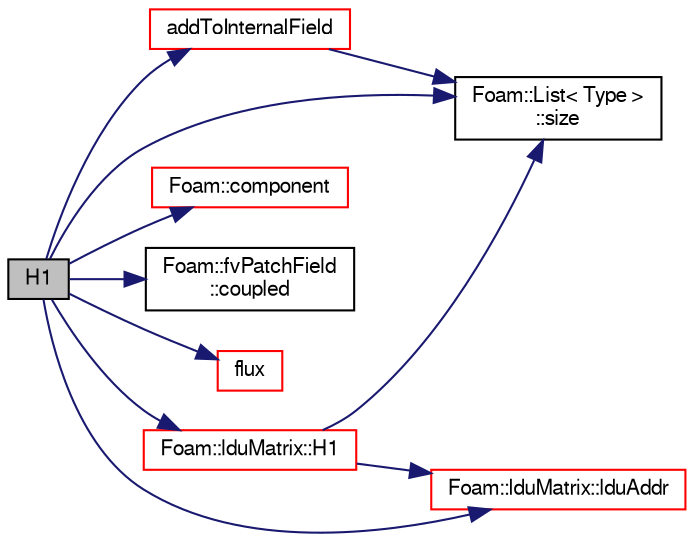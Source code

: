 digraph "H1"
{
  bgcolor="transparent";
  edge [fontname="FreeSans",fontsize="10",labelfontname="FreeSans",labelfontsize="10"];
  node [fontname="FreeSans",fontsize="10",shape=record];
  rankdir="LR";
  Node5464 [label="H1",height=0.2,width=0.4,color="black", fillcolor="grey75", style="filled", fontcolor="black"];
  Node5464 -> Node5465 [color="midnightblue",fontsize="10",style="solid",fontname="FreeSans"];
  Node5465 [label="addToInternalField",height=0.2,width=0.4,color="red",URL="$a22358.html#a0f132acacbe8eae0783f79f7f83d4a7f",tooltip="Add patch contribution to internal field. "];
  Node5465 -> Node5509 [color="midnightblue",fontsize="10",style="solid",fontname="FreeSans"];
  Node5509 [label="Foam::List\< Type \>\l::size",height=0.2,width=0.4,color="black",URL="$a25694.html#a8a5f6fa29bd4b500caf186f60245b384",tooltip="Override size to be inconsistent with allocated storage. "];
  Node5464 -> Node5511 [color="midnightblue",fontsize="10",style="solid",fontname="FreeSans"];
  Node5511 [label="Foam::component",height=0.2,width=0.4,color="red",URL="$a21124.html#a38788135ad21a6daaf3af2a761b33508"];
  Node5464 -> Node5513 [color="midnightblue",fontsize="10",style="solid",fontname="FreeSans"];
  Node5513 [label="Foam::fvPatchField\l::coupled",height=0.2,width=0.4,color="black",URL="$a22354.html#a39c01db0e66d00fe0621a0c7e5fc4ead",tooltip="Return true if this patch field is coupled. "];
  Node5464 -> Node5514 [color="midnightblue",fontsize="10",style="solid",fontname="FreeSans"];
  Node5514 [label="flux",height=0.2,width=0.4,color="red",URL="$a22358.html#a08a0042554e1fad1421e103a8edfc3f4",tooltip="Return the face-flux field from the matrix. "];
  Node5464 -> Node5520 [color="midnightblue",fontsize="10",style="solid",fontname="FreeSans"];
  Node5520 [label="Foam::lduMatrix::H1",height=0.2,width=0.4,color="red",URL="$a26882.html#a090039c15b52321e7a7a6a90c0a29bbe"];
  Node5520 -> Node5521 [color="midnightblue",fontsize="10",style="solid",fontname="FreeSans"];
  Node5521 [label="Foam::lduMatrix::lduAddr",height=0.2,width=0.4,color="red",URL="$a26882.html#a9b4176b96c4c508a072b5c69fb71b861",tooltip="Return the LDU addressing. "];
  Node5520 -> Node5509 [color="midnightblue",fontsize="10",style="solid",fontname="FreeSans"];
  Node5464 -> Node5521 [color="midnightblue",fontsize="10",style="solid",fontname="FreeSans"];
  Node5464 -> Node5509 [color="midnightblue",fontsize="10",style="solid",fontname="FreeSans"];
}
